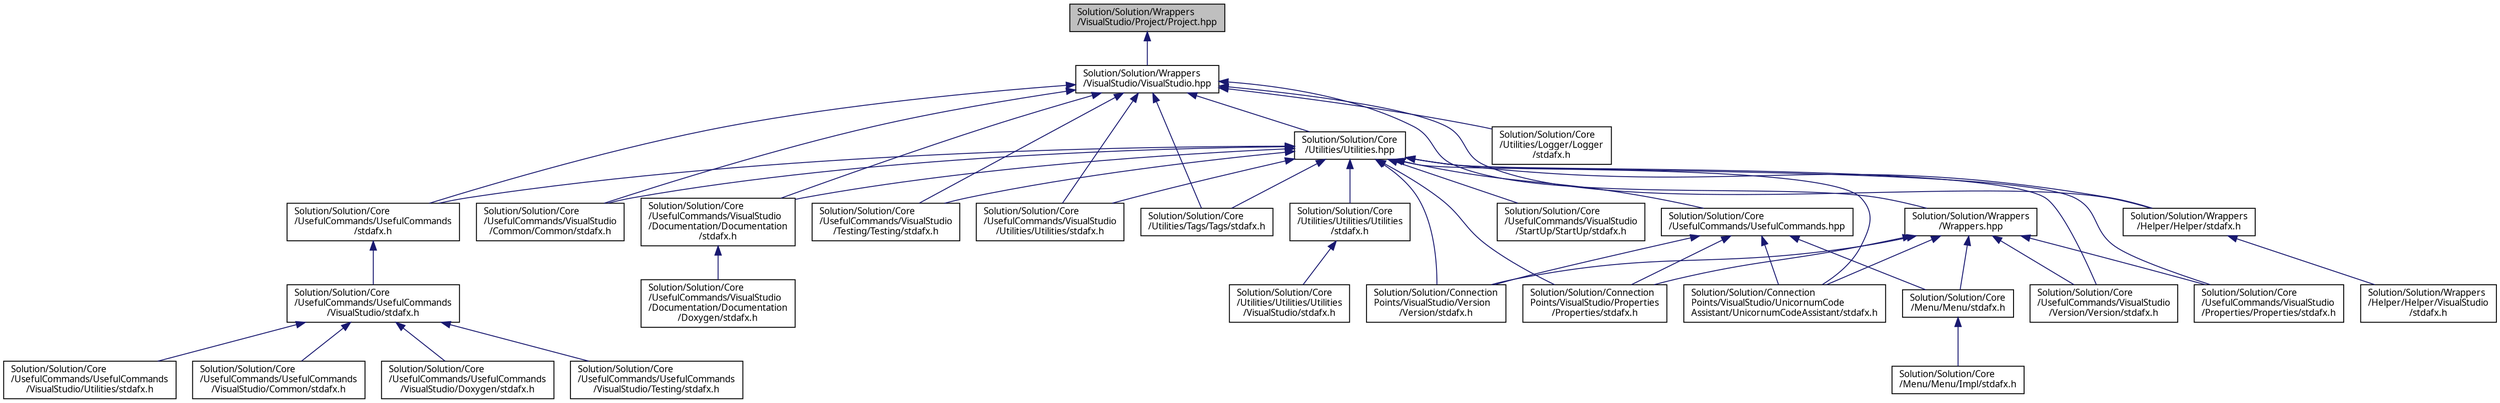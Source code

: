 digraph "Solution/Solution/Wrappers/VisualStudio/Project/Project.hpp"
{
 // INTERACTIVE_SVG=YES
  edge [fontname="Verdana",fontsize="10",labelfontname="Verdana",labelfontsize="10"];
  node [fontname="Verdana",fontsize="10",shape=record];
  Node1 [label="Solution/Solution/Wrappers\l/VisualStudio/Project/Project.hpp",height=0.2,width=0.4,color="black", fillcolor="grey75", style="filled", fontcolor="black"];
  Node1 -> Node2 [dir="back",color="midnightblue",fontsize="10",style="solid",fontname="Verdana"];
  Node2 [label="Solution/Solution/Wrappers\l/VisualStudio/VisualStudio.hpp",height=0.2,width=0.4,color="black", fillcolor="white", style="filled",URL="$_wrappers_2_visual_studio_2_visual_studio_8hpp_source.html"];
  Node2 -> Node3 [dir="back",color="midnightblue",fontsize="10",style="solid",fontname="Verdana"];
  Node3 [label="Solution/Solution/Core\l/UsefulCommands/UsefulCommands\l/stdafx.h",height=0.2,width=0.4,color="black", fillcolor="white", style="filled",URL="$_core_2_useful_commands_2_useful_commands_2stdafx_8h_source.html"];
  Node3 -> Node4 [dir="back",color="midnightblue",fontsize="10",style="solid",fontname="Verdana"];
  Node4 [label="Solution/Solution/Core\l/UsefulCommands/UsefulCommands\l/VisualStudio/stdafx.h",height=0.2,width=0.4,color="black", fillcolor="white", style="filled",URL="$_core_2_useful_commands_2_useful_commands_2_visual_studio_2stdafx_8h_source.html"];
  Node4 -> Node5 [dir="back",color="midnightblue",fontsize="10",style="solid",fontname="Verdana"];
  Node5 [label="Solution/Solution/Core\l/UsefulCommands/UsefulCommands\l/VisualStudio/Common/stdafx.h",height=0.2,width=0.4,color="black", fillcolor="white", style="filled",URL="$_core_2_useful_commands_2_useful_commands_2_visual_studio_2_common_2stdafx_8h_source.html"];
  Node4 -> Node6 [dir="back",color="midnightblue",fontsize="10",style="solid",fontname="Verdana"];
  Node6 [label="Solution/Solution/Core\l/UsefulCommands/UsefulCommands\l/VisualStudio/Doxygen/stdafx.h",height=0.2,width=0.4,color="black", fillcolor="white", style="filled",URL="$_core_2_useful_commands_2_useful_commands_2_visual_studio_2_doxygen_2stdafx_8h_source.html"];
  Node4 -> Node7 [dir="back",color="midnightblue",fontsize="10",style="solid",fontname="Verdana"];
  Node7 [label="Solution/Solution/Core\l/UsefulCommands/UsefulCommands\l/VisualStudio/Testing/stdafx.h",height=0.2,width=0.4,color="black", fillcolor="white", style="filled",URL="$_core_2_useful_commands_2_useful_commands_2_visual_studio_2_testing_2stdafx_8h_source.html"];
  Node4 -> Node8 [dir="back",color="midnightblue",fontsize="10",style="solid",fontname="Verdana"];
  Node8 [label="Solution/Solution/Core\l/UsefulCommands/UsefulCommands\l/VisualStudio/Utilities/stdafx.h",height=0.2,width=0.4,color="black", fillcolor="white", style="filled",URL="$_core_2_useful_commands_2_useful_commands_2_visual_studio_2_utilities_2stdafx_8h_source.html"];
  Node2 -> Node9 [dir="back",color="midnightblue",fontsize="10",style="solid",fontname="Verdana"];
  Node9 [label="Solution/Solution/Core\l/UsefulCommands/VisualStudio\l/Common/Common/stdafx.h",height=0.2,width=0.4,color="black", fillcolor="white", style="filled",URL="$_core_2_useful_commands_2_visual_studio_2_common_2_common_2stdafx_8h_source.html"];
  Node2 -> Node10 [dir="back",color="midnightblue",fontsize="10",style="solid",fontname="Verdana"];
  Node10 [label="Solution/Solution/Core\l/UsefulCommands/VisualStudio\l/Documentation/Documentation\l/stdafx.h",height=0.2,width=0.4,color="black", fillcolor="white", style="filled",URL="$_core_2_useful_commands_2_visual_studio_2_documentation_2_documentation_2stdafx_8h_source.html"];
  Node10 -> Node11 [dir="back",color="midnightblue",fontsize="10",style="solid",fontname="Verdana"];
  Node11 [label="Solution/Solution/Core\l/UsefulCommands/VisualStudio\l/Documentation/Documentation\l/Doxygen/stdafx.h",height=0.2,width=0.4,color="black", fillcolor="white", style="filled",URL="$_core_2_useful_commands_2_visual_studio_2_documentation_2_documentation_2_doxygen_2stdafx_8h_source.html"];
  Node2 -> Node12 [dir="back",color="midnightblue",fontsize="10",style="solid",fontname="Verdana"];
  Node12 [label="Solution/Solution/Core\l/UsefulCommands/VisualStudio\l/Testing/Testing/stdafx.h",height=0.2,width=0.4,color="black", fillcolor="white", style="filled",URL="$_core_2_useful_commands_2_visual_studio_2_testing_2_testing_2stdafx_8h_source.html"];
  Node2 -> Node13 [dir="back",color="midnightblue",fontsize="10",style="solid",fontname="Verdana"];
  Node13 [label="Solution/Solution/Core\l/UsefulCommands/VisualStudio\l/Utilities/Utilities/stdafx.h",height=0.2,width=0.4,color="black", fillcolor="white", style="filled",URL="$_core_2_useful_commands_2_visual_studio_2_utilities_2_utilities_2stdafx_8h_source.html"];
  Node2 -> Node14 [dir="back",color="midnightblue",fontsize="10",style="solid",fontname="Verdana"];
  Node14 [label="Solution/Solution/Core\l/Utilities/Logger/Logger\l/stdafx.h",height=0.2,width=0.4,color="black", fillcolor="white", style="filled",URL="$_core_2_utilities_2_logger_2_logger_2stdafx_8h_source.html"];
  Node2 -> Node15 [dir="back",color="midnightblue",fontsize="10",style="solid",fontname="Verdana"];
  Node15 [label="Solution/Solution/Core\l/Utilities/Tags/Tags/stdafx.h",height=0.2,width=0.4,color="black", fillcolor="white", style="filled",URL="$_core_2_utilities_2_tags_2_tags_2stdafx_8h_source.html"];
  Node2 -> Node16 [dir="back",color="midnightblue",fontsize="10",style="solid",fontname="Verdana"];
  Node16 [label="Solution/Solution/Core\l/Utilities/Utilities.hpp",height=0.2,width=0.4,color="black", fillcolor="white", style="filled",URL="$_utilities_2_utilities_8hpp_source.html"];
  Node16 -> Node17 [dir="back",color="midnightblue",fontsize="10",style="solid",fontname="Verdana"];
  Node17 [label="Solution/Solution/Connection\lPoints/VisualStudio/Properties\l/Properties/stdafx.h",height=0.2,width=0.4,color="black", fillcolor="white", style="filled",URL="$_connection_points_2_visual_studio_2_properties_2_properties_2stdafx_8h_source.html"];
  Node16 -> Node18 [dir="back",color="midnightblue",fontsize="10",style="solid",fontname="Verdana"];
  Node18 [label="Solution/Solution/Connection\lPoints/VisualStudio/UnicornumCode\lAssistant/UnicornumCodeAssistant/stdafx.h",height=0.2,width=0.4,color="black", fillcolor="white", style="filled",URL="$_connection_points_2_visual_studio_2_unicornum_code_assistant_2_unicornum_code_assistant_2stdafx_8h_source.html"];
  Node16 -> Node19 [dir="back",color="midnightblue",fontsize="10",style="solid",fontname="Verdana"];
  Node19 [label="Solution/Solution/Connection\lPoints/VisualStudio/Version\l/Version/stdafx.h",height=0.2,width=0.4,color="black", fillcolor="white", style="filled",URL="$_connection_points_2_visual_studio_2_version_2_version_2stdafx_8h_source.html"];
  Node16 -> Node3 [dir="back",color="midnightblue",fontsize="10",style="solid",fontname="Verdana"];
  Node16 -> Node20 [dir="back",color="midnightblue",fontsize="10",style="solid",fontname="Verdana"];
  Node20 [label="Solution/Solution/Core\l/UsefulCommands/UsefulCommands.hpp",height=0.2,width=0.4,color="black", fillcolor="white", style="filled",URL="$_useful_commands_8hpp_source.html"];
  Node20 -> Node17 [dir="back",color="midnightblue",fontsize="10",style="solid",fontname="Verdana"];
  Node20 -> Node18 [dir="back",color="midnightblue",fontsize="10",style="solid",fontname="Verdana"];
  Node20 -> Node19 [dir="back",color="midnightblue",fontsize="10",style="solid",fontname="Verdana"];
  Node20 -> Node21 [dir="back",color="midnightblue",fontsize="10",style="solid",fontname="Verdana"];
  Node21 [label="Solution/Solution/Core\l/Menu/Menu/stdafx.h",height=0.2,width=0.4,color="black", fillcolor="white", style="filled",URL="$_core_2_menu_2_menu_2stdafx_8h_source.html"];
  Node21 -> Node22 [dir="back",color="midnightblue",fontsize="10",style="solid",fontname="Verdana"];
  Node22 [label="Solution/Solution/Core\l/Menu/Menu/Impl/stdafx.h",height=0.2,width=0.4,color="black", fillcolor="white", style="filled",URL="$_core_2_menu_2_menu_2_impl_2stdafx_8h_source.html"];
  Node16 -> Node9 [dir="back",color="midnightblue",fontsize="10",style="solid",fontname="Verdana"];
  Node16 -> Node10 [dir="back",color="midnightblue",fontsize="10",style="solid",fontname="Verdana"];
  Node16 -> Node23 [dir="back",color="midnightblue",fontsize="10",style="solid",fontname="Verdana"];
  Node23 [label="Solution/Solution/Core\l/UsefulCommands/VisualStudio\l/Properties/Properties/stdafx.h",height=0.2,width=0.4,color="black", fillcolor="white", style="filled",URL="$_core_2_useful_commands_2_visual_studio_2_properties_2_properties_2stdafx_8h_source.html"];
  Node16 -> Node24 [dir="back",color="midnightblue",fontsize="10",style="solid",fontname="Verdana"];
  Node24 [label="Solution/Solution/Core\l/UsefulCommands/VisualStudio\l/StartUp/StartUp/stdafx.h",height=0.2,width=0.4,color="black", fillcolor="white", style="filled",URL="$_core_2_useful_commands_2_visual_studio_2_start_up_2_start_up_2stdafx_8h_source.html"];
  Node16 -> Node12 [dir="back",color="midnightblue",fontsize="10",style="solid",fontname="Verdana"];
  Node16 -> Node13 [dir="back",color="midnightblue",fontsize="10",style="solid",fontname="Verdana"];
  Node16 -> Node25 [dir="back",color="midnightblue",fontsize="10",style="solid",fontname="Verdana"];
  Node25 [label="Solution/Solution/Core\l/UsefulCommands/VisualStudio\l/Version/Version/stdafx.h",height=0.2,width=0.4,color="black", fillcolor="white", style="filled",URL="$_core_2_useful_commands_2_visual_studio_2_version_2_version_2stdafx_8h_source.html"];
  Node16 -> Node15 [dir="back",color="midnightblue",fontsize="10",style="solid",fontname="Verdana"];
  Node16 -> Node26 [dir="back",color="midnightblue",fontsize="10",style="solid",fontname="Verdana"];
  Node26 [label="Solution/Solution/Core\l/Utilities/Utilities/Utilities\l/stdafx.h",height=0.2,width=0.4,color="black", fillcolor="white", style="filled",URL="$_core_2_utilities_2_utilities_2_utilities_2stdafx_8h_source.html"];
  Node26 -> Node27 [dir="back",color="midnightblue",fontsize="10",style="solid",fontname="Verdana"];
  Node27 [label="Solution/Solution/Core\l/Utilities/Utilities/Utilities\l/VisualStudio/stdafx.h",height=0.2,width=0.4,color="black", fillcolor="white", style="filled",URL="$_core_2_utilities_2_utilities_2_utilities_2_visual_studio_2stdafx_8h_source.html"];
  Node16 -> Node28 [dir="back",color="midnightblue",fontsize="10",style="solid",fontname="Verdana"];
  Node28 [label="Solution/Solution/Wrappers\l/Helper/Helper/stdafx.h",height=0.2,width=0.4,color="black", fillcolor="white", style="filled",URL="$_wrappers_2_helper_2_helper_2stdafx_8h_source.html"];
  Node28 -> Node29 [dir="back",color="midnightblue",fontsize="10",style="solid",fontname="Verdana"];
  Node29 [label="Solution/Solution/Wrappers\l/Helper/Helper/VisualStudio\l/stdafx.h",height=0.2,width=0.4,color="black", fillcolor="white", style="filled",URL="$_wrappers_2_helper_2_helper_2_visual_studio_2stdafx_8h_source.html"];
  Node2 -> Node28 [dir="back",color="midnightblue",fontsize="10",style="solid",fontname="Verdana"];
  Node2 -> Node30 [dir="back",color="midnightblue",fontsize="10",style="solid",fontname="Verdana"];
  Node30 [label="Solution/Solution/Wrappers\l/Wrappers.hpp",height=0.2,width=0.4,color="black", fillcolor="white", style="filled",URL="$_wrappers_8hpp_source.html"];
  Node30 -> Node17 [dir="back",color="midnightblue",fontsize="10",style="solid",fontname="Verdana"];
  Node30 -> Node18 [dir="back",color="midnightblue",fontsize="10",style="solid",fontname="Verdana"];
  Node30 -> Node19 [dir="back",color="midnightblue",fontsize="10",style="solid",fontname="Verdana"];
  Node30 -> Node21 [dir="back",color="midnightblue",fontsize="10",style="solid",fontname="Verdana"];
  Node30 -> Node23 [dir="back",color="midnightblue",fontsize="10",style="solid",fontname="Verdana"];
  Node30 -> Node25 [dir="back",color="midnightblue",fontsize="10",style="solid",fontname="Verdana"];
}
